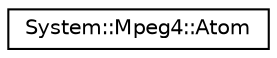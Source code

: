 digraph G
{
  edge [fontname="Helvetica",fontsize="10",labelfontname="Helvetica",labelfontsize="10"];
  node [fontname="Helvetica",fontsize="10",shape=record];
  rankdir="LR";
  Node1 [label="System::Mpeg4::Atom",height=0.2,width=0.4,color="black", fillcolor="white", style="filled",URL="$class_system_1_1_mpeg4_1_1_atom.html"];
}
